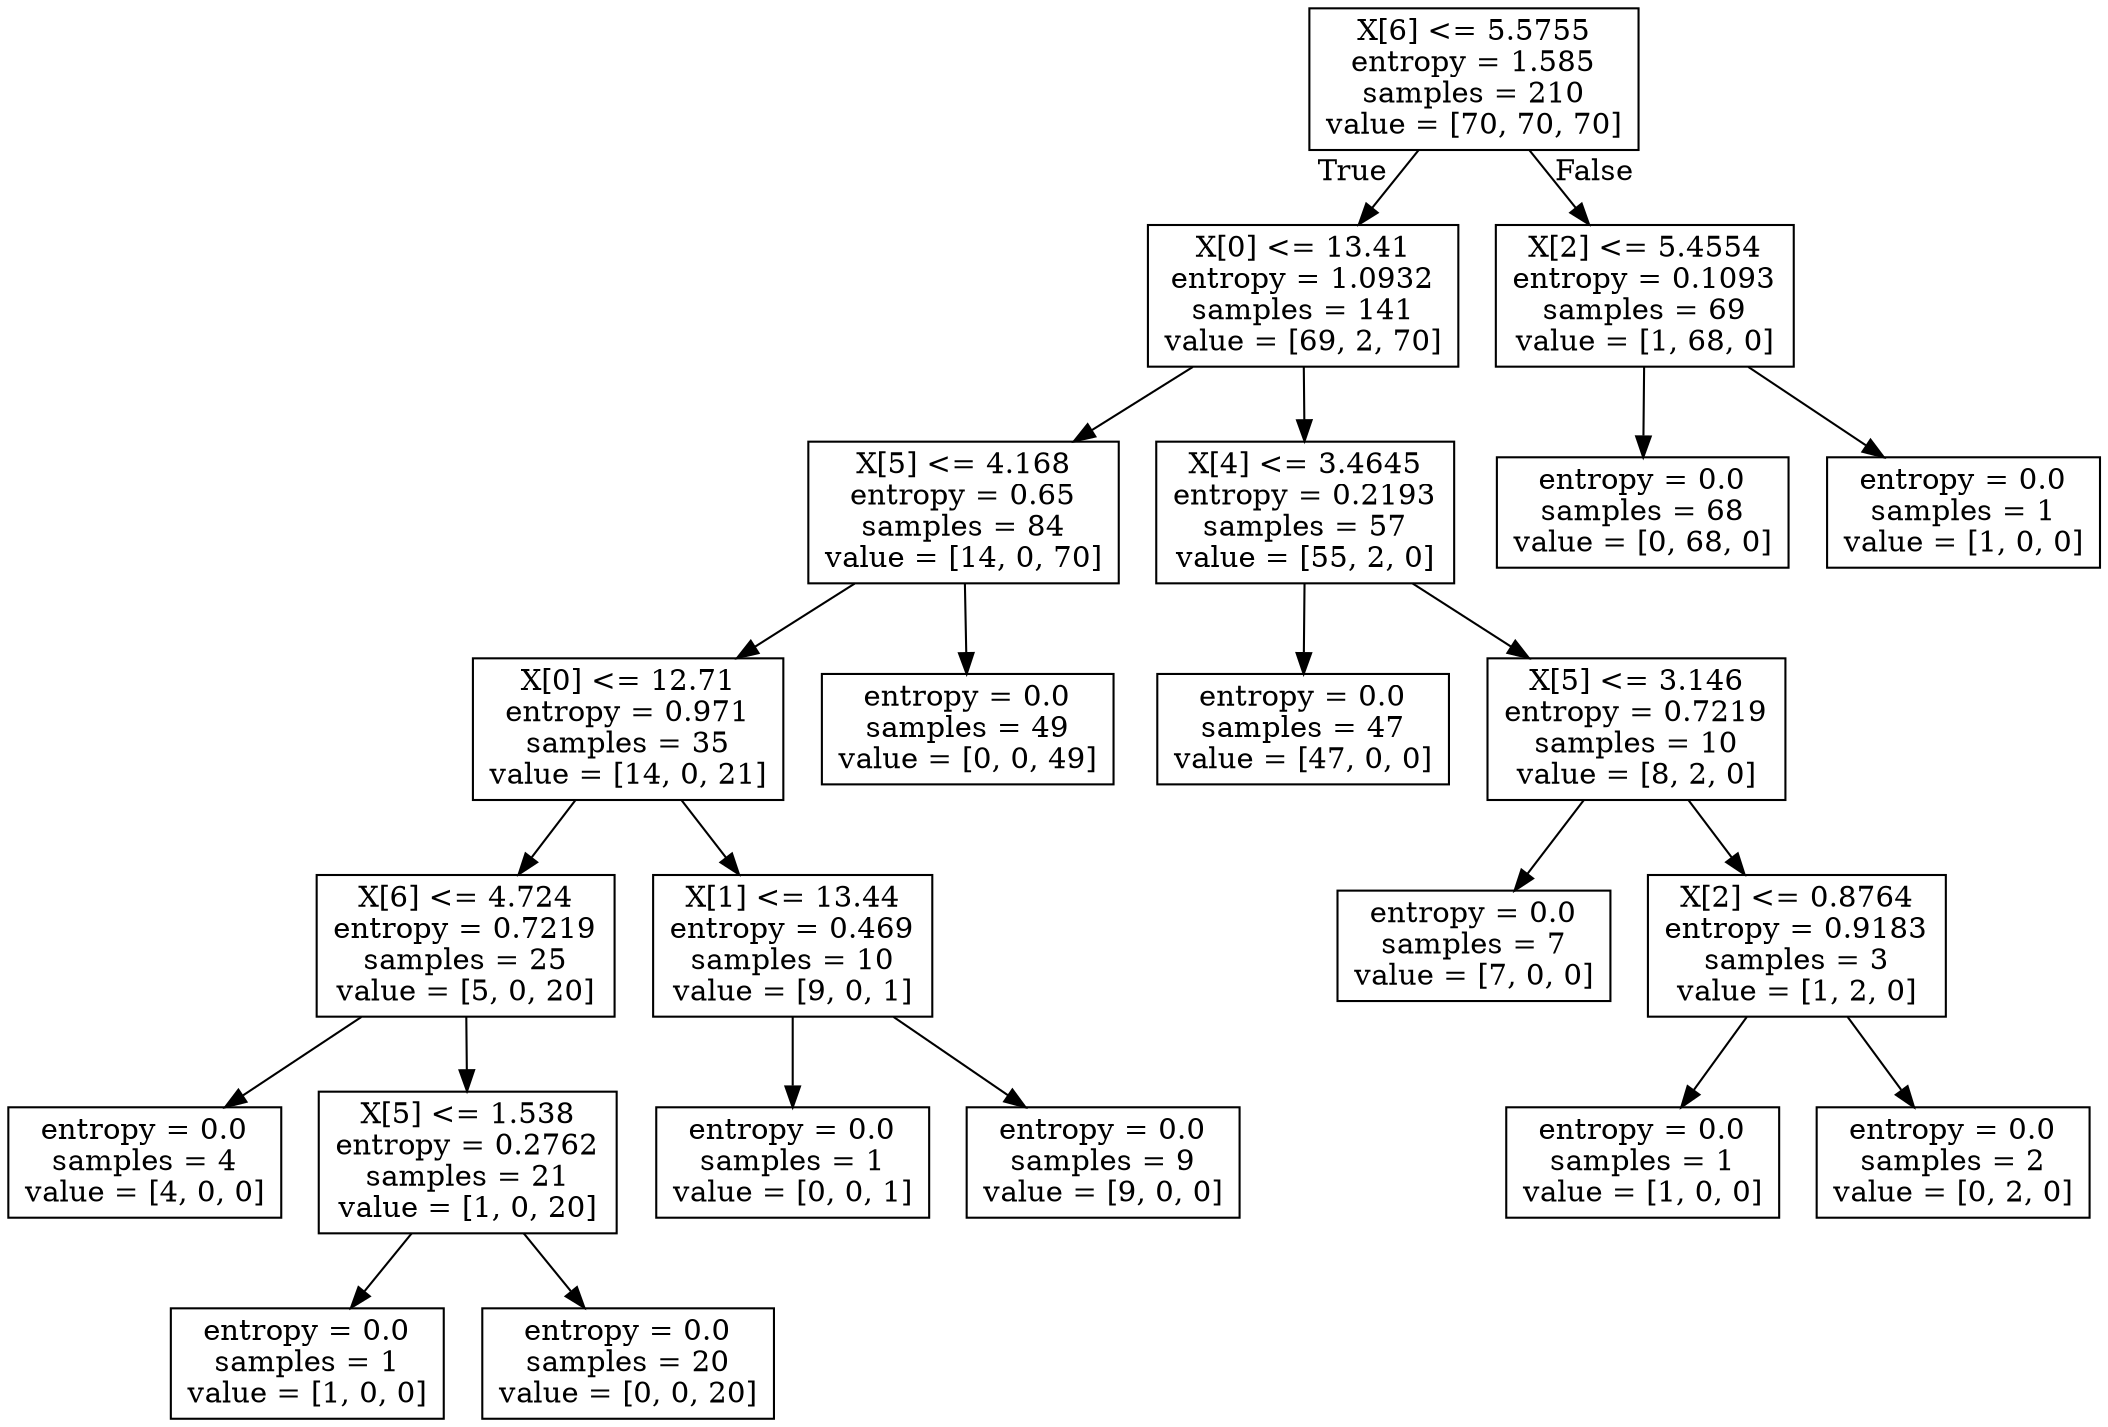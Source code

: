 digraph Tree {
node [shape=box] ;
0 [label="X[6] <= 5.5755\nentropy = 1.585\nsamples = 210\nvalue = [70, 70, 70]"] ;
1 [label="X[0] <= 13.41\nentropy = 1.0932\nsamples = 141\nvalue = [69, 2, 70]"] ;
0 -> 1 [labeldistance=2.5, labelangle=45, headlabel="True"] ;
2 [label="X[5] <= 4.168\nentropy = 0.65\nsamples = 84\nvalue = [14, 0, 70]"] ;
1 -> 2 ;
3 [label="X[0] <= 12.71\nentropy = 0.971\nsamples = 35\nvalue = [14, 0, 21]"] ;
2 -> 3 ;
4 [label="X[6] <= 4.724\nentropy = 0.7219\nsamples = 25\nvalue = [5, 0, 20]"] ;
3 -> 4 ;
5 [label="entropy = 0.0\nsamples = 4\nvalue = [4, 0, 0]"] ;
4 -> 5 ;
6 [label="X[5] <= 1.538\nentropy = 0.2762\nsamples = 21\nvalue = [1, 0, 20]"] ;
4 -> 6 ;
7 [label="entropy = 0.0\nsamples = 1\nvalue = [1, 0, 0]"] ;
6 -> 7 ;
8 [label="entropy = 0.0\nsamples = 20\nvalue = [0, 0, 20]"] ;
6 -> 8 ;
9 [label="X[1] <= 13.44\nentropy = 0.469\nsamples = 10\nvalue = [9, 0, 1]"] ;
3 -> 9 ;
10 [label="entropy = 0.0\nsamples = 1\nvalue = [0, 0, 1]"] ;
9 -> 10 ;
11 [label="entropy = 0.0\nsamples = 9\nvalue = [9, 0, 0]"] ;
9 -> 11 ;
12 [label="entropy = 0.0\nsamples = 49\nvalue = [0, 0, 49]"] ;
2 -> 12 ;
13 [label="X[4] <= 3.4645\nentropy = 0.2193\nsamples = 57\nvalue = [55, 2, 0]"] ;
1 -> 13 ;
14 [label="entropy = 0.0\nsamples = 47\nvalue = [47, 0, 0]"] ;
13 -> 14 ;
15 [label="X[5] <= 3.146\nentropy = 0.7219\nsamples = 10\nvalue = [8, 2, 0]"] ;
13 -> 15 ;
16 [label="entropy = 0.0\nsamples = 7\nvalue = [7, 0, 0]"] ;
15 -> 16 ;
17 [label="X[2] <= 0.8764\nentropy = 0.9183\nsamples = 3\nvalue = [1, 2, 0]"] ;
15 -> 17 ;
18 [label="entropy = 0.0\nsamples = 1\nvalue = [1, 0, 0]"] ;
17 -> 18 ;
19 [label="entropy = 0.0\nsamples = 2\nvalue = [0, 2, 0]"] ;
17 -> 19 ;
20 [label="X[2] <= 5.4554\nentropy = 0.1093\nsamples = 69\nvalue = [1, 68, 0]"] ;
0 -> 20 [labeldistance=2.5, labelangle=-45, headlabel="False"] ;
21 [label="entropy = 0.0\nsamples = 68\nvalue = [0, 68, 0]"] ;
20 -> 21 ;
22 [label="entropy = 0.0\nsamples = 1\nvalue = [1, 0, 0]"] ;
20 -> 22 ;
}